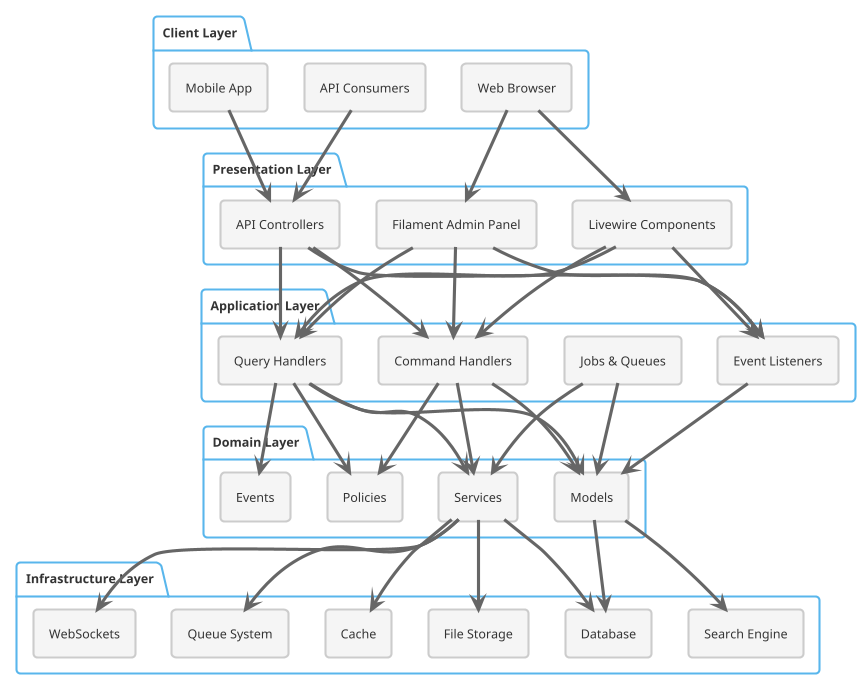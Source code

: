 @startuml TAD Architecture (Light Mode)

' Light mode theme
!theme cerulean
skinparam backgroundColor #FFFFFF
skinparam ArrowColor #666666
skinparam shadowing false
skinparam DefaultFontColor #333333

' Define styles
skinparam rectangle {
    BackgroundColor #f5f5f5
    BorderColor #cccccc
    FontColor #333333
}

' Client Layer
package "Client Layer" {
    rectangle "Web Browser" as A1
    rectangle "Mobile App" as A2
    rectangle "API Consumers" as A3
}

' Presentation Layer
package "Presentation Layer" {
    rectangle "Livewire Components" as B1
    rectangle "Filament Admin Panel" as B2
    rectangle "API Controllers" as B3
}

' Application Layer
package "Application Layer" {
    rectangle "Command Handlers" as C1
    rectangle "Query Handlers" as C2
    rectangle "Event Listeners" as C3
    rectangle "Jobs & Queues" as C4
}

' Domain Layer
package "Domain Layer" {
    rectangle "Models" as D1
    rectangle "Services" as D2
    rectangle "Events" as D3
    rectangle "Policies" as D4
}

' Infrastructure Layer
package "Infrastructure Layer" {
    rectangle "Database" as E1
    rectangle "Search Engine" as E2
    rectangle "Queue System" as E3
    rectangle "WebSockets" as E4
    rectangle "File Storage" as E5
    rectangle "Cache" as E6
}

' Connections
A1 --> B1
A1 --> B2
A2 --> B3
A3 --> B3

B1 --> C1
B1 --> C2
B1 --> C3
B2 --> C1
B2 --> C2
B2 --> C3
B3 --> C1
B3 --> C2
B3 --> C3

C1 --> D1
C1 --> D2
C1 --> D4
C2 --> D1
C2 --> D2
C2 --> D3
C2 --> D4
C3 --> D1
C4 --> D1
C4 --> D2

D1 --> E1
D1 --> E2
D2 --> E1
D2 --> E3
D2 --> E4
D2 --> E5
D2 --> E6

@enduml

